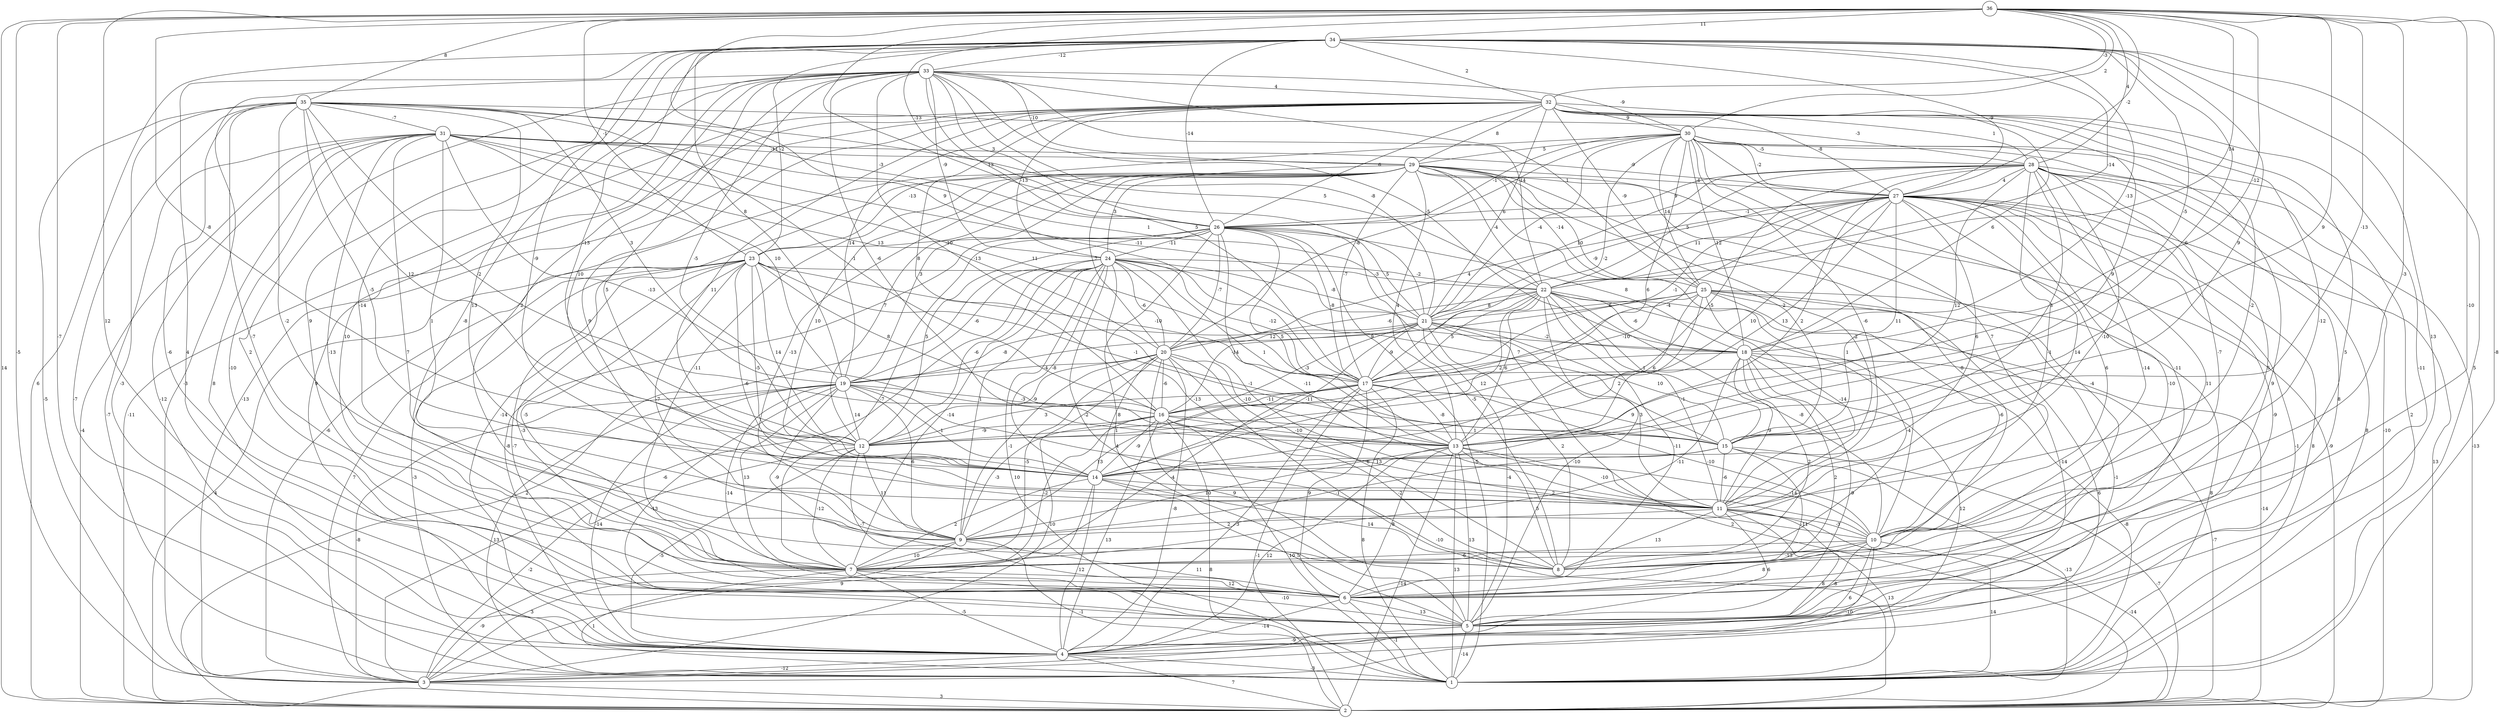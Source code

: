 graph { 
	 fontname="Helvetica,Arial,sans-serif" 
	 node [shape = circle]; 
	 36 -- 1 [label = "-8"];
	 36 -- 2 [label = "14"];
	 36 -- 3 [label = "-5"];
	 36 -- 4 [label = "-7"];
	 36 -- 5 [label = "12"];
	 36 -- 6 [label = "-10"];
	 36 -- 10 [label = "-3"];
	 36 -- 12 [label = "-8"];
	 36 -- 13 [label = "9"];
	 36 -- 15 [label = "-13"];
	 36 -- 17 [label = "9"];
	 36 -- 18 [label = "-12"];
	 36 -- 21 [label = "13"];
	 36 -- 22 [label = "14"];
	 36 -- 23 [label = "-1"];
	 36 -- 26 [label = "-13"];
	 36 -- 27 [label = "-2"];
	 36 -- 28 [label = "4"];
	 36 -- 30 [label = "2"];
	 36 -- 32 [label = "-3"];
	 36 -- 34 [label = "11"];
	 36 -- 35 [label = "8"];
	 35 -- 1 [label = "-7"];
	 35 -- 3 [label = "-5"];
	 35 -- 4 [label = "-3"];
	 35 -- 6 [label = "-6"];
	 35 -- 7 [label = "-7"];
	 35 -- 9 [label = "-2"];
	 35 -- 11 [label = "13"];
	 35 -- 12 [label = "12"];
	 35 -- 13 [label = "-2"];
	 35 -- 14 [label = "-5"];
	 35 -- 16 [label = "-1"];
	 35 -- 19 [label = "3"];
	 35 -- 22 [label = "5"];
	 35 -- 26 [label = "-3"];
	 35 -- 28 [label = "-3"];
	 35 -- 31 [label = "-7"];
	 34 -- 1 [label = "5"];
	 34 -- 2 [label = "6"];
	 34 -- 4 [label = "4"];
	 34 -- 5 [label = "13"];
	 34 -- 6 [label = "9"];
	 34 -- 7 [label = "-14"];
	 34 -- 12 [label = "-13"];
	 34 -- 13 [label = "-6"];
	 34 -- 14 [label = "-9"];
	 34 -- 15 [label = "9"];
	 34 -- 17 [label = "-5"];
	 34 -- 18 [label = "-13"];
	 34 -- 19 [label = "8"];
	 34 -- 22 [label = "-14"];
	 34 -- 23 [label = "-2"];
	 34 -- 26 [label = "-14"];
	 34 -- 27 [label = "-9"];
	 34 -- 32 [label = "2"];
	 34 -- 33 [label = "-12"];
	 33 -- 3 [label = "-3"];
	 33 -- 5 [label = "2"];
	 33 -- 6 [label = "10"];
	 33 -- 7 [label = "-8"];
	 33 -- 9 [label = "2"];
	 33 -- 11 [label = "5"];
	 33 -- 12 [label = "-5"];
	 33 -- 13 [label = "-6"];
	 33 -- 14 [label = "10"];
	 33 -- 15 [label = "-13"];
	 33 -- 17 [label = "5"];
	 33 -- 18 [label = "-5"];
	 33 -- 21 [label = "-8"];
	 33 -- 22 [label = "14"];
	 33 -- 24 [label = "-9"];
	 33 -- 25 [label = "1"];
	 33 -- 26 [label = "3"];
	 33 -- 29 [label = "-10"];
	 33 -- 30 [label = "-9"];
	 33 -- 32 [label = "4"];
	 32 -- 2 [label = "-11"];
	 32 -- 3 [label = "-13"];
	 32 -- 4 [label = "9"];
	 32 -- 5 [label = "-11"];
	 32 -- 6 [label = "5"];
	 32 -- 9 [label = "9"];
	 32 -- 10 [label = "-12"];
	 32 -- 11 [label = "-2"];
	 32 -- 13 [label = "9"];
	 32 -- 14 [label = "11"];
	 32 -- 16 [label = "8"];
	 32 -- 18 [label = "6"];
	 32 -- 19 [label = "14"];
	 32 -- 21 [label = "6"];
	 32 -- 24 [label = "-13"];
	 32 -- 25 [label = "-9"];
	 32 -- 26 [label = "6"];
	 32 -- 27 [label = "-8"];
	 32 -- 28 [label = "1"];
	 32 -- 29 [label = "8"];
	 32 -- 30 [label = "9"];
	 31 -- 1 [label = "-7"];
	 31 -- 2 [label = "-4"];
	 31 -- 4 [label = "-12"];
	 31 -- 5 [label = "8"];
	 31 -- 6 [label = "-10"];
	 31 -- 7 [label = "-13"];
	 31 -- 8 [label = "7"];
	 31 -- 11 [label = "1"];
	 31 -- 13 [label = "-13"];
	 31 -- 17 [label = "11"];
	 31 -- 18 [label = "-11"];
	 31 -- 19 [label = "10"];
	 31 -- 20 [label = "13"];
	 31 -- 21 [label = "1"];
	 31 -- 27 [label = "-9"];
	 31 -- 29 [label = "-11"];
	 30 -- 1 [label = "2"];
	 30 -- 2 [label = "-10"];
	 30 -- 5 [label = "9"];
	 30 -- 6 [label = "-11"];
	 30 -- 10 [label = "7"];
	 30 -- 11 [label = "-6"];
	 30 -- 12 [label = "6"];
	 30 -- 17 [label = "-2"];
	 30 -- 18 [label = "12"];
	 30 -- 20 [label = "-8"];
	 30 -- 21 [label = "-4"];
	 30 -- 23 [label = "-13"];
	 30 -- 25 [label = "14"];
	 30 -- 26 [label = "-1"];
	 30 -- 27 [label = "-2"];
	 30 -- 28 [label = "-5"];
	 30 -- 29 [label = "5"];
	 29 -- 2 [label = "-9"];
	 29 -- 3 [label = "-6"];
	 29 -- 4 [label = "-14"];
	 29 -- 6 [label = "-4"];
	 29 -- 7 [label = "-11"];
	 29 -- 8 [label = "-8"];
	 29 -- 9 [label = "-13"];
	 29 -- 10 [label = "1"];
	 29 -- 11 [label = "-2"];
	 29 -- 12 [label = "7"];
	 29 -- 13 [label = "4"];
	 29 -- 14 [label = "10"];
	 29 -- 15 [label = "2"];
	 29 -- 17 [label = "-7"];
	 29 -- 19 [label = "3"];
	 29 -- 20 [label = "7"];
	 29 -- 22 [label = "-4"];
	 29 -- 24 [label = "3"];
	 29 -- 25 [label = "-14"];
	 29 -- 27 [label = "-4"];
	 28 -- 1 [label = "8"];
	 28 -- 2 [label = "-13"];
	 28 -- 5 [label = "8"];
	 28 -- 7 [label = "-14"];
	 28 -- 8 [label = "5"];
	 28 -- 9 [label = "-1"];
	 28 -- 10 [label = "-7"];
	 28 -- 11 [label = "-10"];
	 28 -- 12 [label = "-5"];
	 28 -- 13 [label = "12"];
	 28 -- 14 [label = "2"];
	 28 -- 15 [label = "3"];
	 28 -- 21 [label = "10"];
	 28 -- 22 [label = "5"];
	 28 -- 26 [label = "9"];
	 28 -- 27 [label = "4"];
	 27 -- 1 [label = "8"];
	 27 -- 2 [label = "13"];
	 27 -- 3 [label = "-1"];
	 27 -- 5 [label = "-9"];
	 27 -- 7 [label = "-10"];
	 27 -- 8 [label = "11"];
	 27 -- 10 [label = "6"];
	 27 -- 11 [label = "14"];
	 27 -- 12 [label = "10"];
	 27 -- 13 [label = "13"];
	 27 -- 14 [label = "6"];
	 27 -- 15 [label = "11"];
	 27 -- 16 [label = "-4"];
	 27 -- 17 [label = "-1"];
	 27 -- 20 [label = "4"];
	 27 -- 21 [label = "-9"];
	 27 -- 22 [label = "11"];
	 27 -- 26 [label = "-1"];
	 26 -- 1 [label = "-5"];
	 26 -- 4 [label = "-8"];
	 26 -- 5 [label = "1"];
	 26 -- 7 [label = "-7"];
	 26 -- 8 [label = "-5"];
	 26 -- 10 [label = "-11"];
	 26 -- 12 [label = "5"];
	 26 -- 13 [label = "5"];
	 26 -- 17 [label = "-8"];
	 26 -- 18 [label = "8"];
	 26 -- 20 [label = "-7"];
	 26 -- 21 [label = "5"];
	 26 -- 23 [label = "-10"];
	 26 -- 24 [label = "-11"];
	 25 -- 1 [label = "8"];
	 25 -- 3 [label = "6"];
	 25 -- 4 [label = "-1"];
	 25 -- 5 [label = "-14"];
	 25 -- 10 [label = "-6"];
	 25 -- 11 [label = "-14"];
	 25 -- 13 [label = "6"];
	 25 -- 14 [label = "2"];
	 25 -- 17 [label = "-10"];
	 25 -- 19 [label = "9"];
	 25 -- 21 [label = "6"];
	 24 -- 1 [label = "10"];
	 24 -- 2 [label = "2"];
	 24 -- 3 [label = "-6"];
	 24 -- 7 [label = "-14"];
	 24 -- 8 [label = "-2"];
	 24 -- 9 [label = "1"];
	 24 -- 10 [label = "-13"];
	 24 -- 11 [label = "-1"];
	 24 -- 12 [label = "-6"];
	 24 -- 13 [label = "1"];
	 24 -- 14 [label = "-8"];
	 24 -- 15 [label = "7"];
	 24 -- 17 [label = "-12"];
	 24 -- 19 [label = "-6"];
	 24 -- 20 [label = "-6"];
	 24 -- 21 [label = "-8"];
	 24 -- 22 [label = "-2"];
	 23 -- 1 [label = "-3"];
	 23 -- 2 [label = "4"];
	 23 -- 3 [label = "7"];
	 23 -- 5 [label = "-7"];
	 23 -- 6 [label = "-3"];
	 23 -- 7 [label = "-5"];
	 23 -- 9 [label = "-7"];
	 23 -- 11 [label = "-6"];
	 23 -- 12 [label = "14"];
	 23 -- 14 [label = "-5"];
	 23 -- 15 [label = "-1"];
	 23 -- 16 [label = "8"];
	 23 -- 17 [label = "-10"];
	 23 -- 22 [label = "-3"];
	 22 -- 2 [label = "-14"];
	 22 -- 5 [label = "-10"];
	 22 -- 6 [label = "-11"];
	 22 -- 8 [label = "-4"];
	 22 -- 10 [label = "-8"];
	 22 -- 11 [label = "-1"];
	 22 -- 13 [label = "6"];
	 22 -- 14 [label = "12"];
	 22 -- 15 [label = "1"];
	 22 -- 16 [label = "-14"];
	 22 -- 17 [label = "5"];
	 22 -- 18 [label = "-6"];
	 22 -- 20 [label = "-6"];
	 22 -- 21 [label = "8"];
	 21 -- 2 [label = "2"];
	 21 -- 5 [label = "-4"];
	 21 -- 8 [label = "2"];
	 21 -- 11 [label = "3"];
	 21 -- 14 [label = "-11"];
	 21 -- 15 [label = "10"];
	 21 -- 16 [label = "-3"];
	 21 -- 17 [label = "-9"];
	 21 -- 18 [label = "-2"];
	 21 -- 19 [label = "-8"];
	 21 -- 20 [label = "12"];
	 20 -- 2 [label = "-10"];
	 20 -- 3 [label = "10"];
	 20 -- 4 [label = "-8"];
	 20 -- 5 [label = "9"];
	 20 -- 7 [label = "-5"];
	 20 -- 8 [label = "6"];
	 20 -- 9 [label = "-1"];
	 20 -- 12 [label = "-9"];
	 20 -- 13 [label = "-10"];
	 20 -- 14 [label = "8"];
	 20 -- 16 [label = "-6"];
	 20 -- 19 [label = "-4"];
	 19 -- 1 [label = "13"];
	 19 -- 3 [label = "-8"];
	 19 -- 4 [label = "-14"];
	 19 -- 5 [label = "-13"];
	 19 -- 6 [label = "-14"];
	 19 -- 7 [label = "13"];
	 19 -- 8 [label = "-9"];
	 19 -- 9 [label = "6"];
	 19 -- 11 [label = "4"];
	 19 -- 12 [label = "14"];
	 19 -- 14 [label = "-1"];
	 19 -- 16 [label = "-3"];
	 18 -- 1 [label = "-8"];
	 18 -- 2 [label = "-7"];
	 18 -- 4 [label = "12"];
	 18 -- 5 [label = "-9"];
	 18 -- 6 [label = "2"];
	 18 -- 7 [label = "-11"];
	 18 -- 8 [label = "2"];
	 18 -- 11 [label = "9"];
	 18 -- 17 [label = "2"];
	 17 -- 1 [label = "8"];
	 17 -- 2 [label = "-1"];
	 17 -- 4 [label = "3"];
	 17 -- 6 [label = "9"];
	 17 -- 7 [label = "-4"];
	 17 -- 9 [label = "13"];
	 17 -- 10 [label = "-10"];
	 17 -- 12 [label = "3"];
	 17 -- 13 [label = "-8"];
	 17 -- 15 [label = "9"];
	 17 -- 16 [label = "-11"];
	 16 -- 1 [label = "10"];
	 16 -- 2 [label = "8"];
	 16 -- 4 [label = "13"];
	 16 -- 7 [label = "-2"];
	 16 -- 8 [label = "-2"];
	 16 -- 9 [label = "-3"];
	 16 -- 12 [label = "-9"];
	 16 -- 13 [label = "-10"];
	 16 -- 14 [label = "-9"];
	 16 -- 15 [label = "1"];
	 15 -- 1 [label = "-13"];
	 15 -- 2 [label = "-7"];
	 15 -- 6 [label = "-11"];
	 15 -- 9 [label = "-1"];
	 15 -- 11 [label = "-6"];
	 15 -- 14 [label = "13"];
	 14 -- 3 [label = "9"];
	 14 -- 4 [label = "12"];
	 14 -- 5 [label = "5"];
	 14 -- 7 [label = "2"];
	 14 -- 8 [label = "14"];
	 14 -- 11 [label = "2"];
	 13 -- 1 [label = "13"];
	 13 -- 2 [label = "-14"];
	 13 -- 4 [label = "12"];
	 13 -- 5 [label = "13"];
	 13 -- 6 [label = "8"];
	 13 -- 8 [label = "5"];
	 13 -- 9 [label = "10"];
	 13 -- 10 [label = "-14"];
	 13 -- 11 [label = "-10"];
	 12 -- 3 [label = "-2"];
	 12 -- 4 [label = "-5"];
	 12 -- 6 [label = "-7"];
	 12 -- 7 [label = "-12"];
	 12 -- 9 [label = "11"];
	 11 -- 1 [label = "13"];
	 11 -- 2 [label = "-14"];
	 11 -- 4 [label = "8"];
	 11 -- 5 [label = "6"];
	 11 -- 8 [label = "13"];
	 11 -- 9 [label = "2"];
	 11 -- 10 [label = "-3"];
	 10 -- 1 [label = "14"];
	 10 -- 3 [label = "-10"];
	 10 -- 4 [label = "6"];
	 10 -- 5 [label = "-8"];
	 10 -- 6 [label = "8"];
	 10 -- 7 [label = "-6"];
	 10 -- 8 [label = "-13"];
	 9 -- 1 [label = "-1"];
	 9 -- 3 [label = "3"];
	 9 -- 6 [label = "11"];
	 9 -- 7 [label = "10"];
	 7 -- 1 [label = "1"];
	 7 -- 3 [label = "-9"];
	 7 -- 4 [label = "-5"];
	 7 -- 5 [label = "-10"];
	 7 -- 6 [label = "12"];
	 6 -- 1 [label = "-1"];
	 6 -- 4 [label = "-14"];
	 6 -- 5 [label = "13"];
	 5 -- 1 [label = "-14"];
	 5 -- 4 [label = "-9"];
	 4 -- 1 [label = "-3"];
	 4 -- 2 [label = "7"];
	 4 -- 3 [label = "-12"];
	 3 -- 2 [label = "3"];
	 1;
	 2;
	 3;
	 4;
	 5;
	 6;
	 7;
	 8;
	 9;
	 10;
	 11;
	 12;
	 13;
	 14;
	 15;
	 16;
	 17;
	 18;
	 19;
	 20;
	 21;
	 22;
	 23;
	 24;
	 25;
	 26;
	 27;
	 28;
	 29;
	 30;
	 31;
	 32;
	 33;
	 34;
	 35;
	 36;
}
